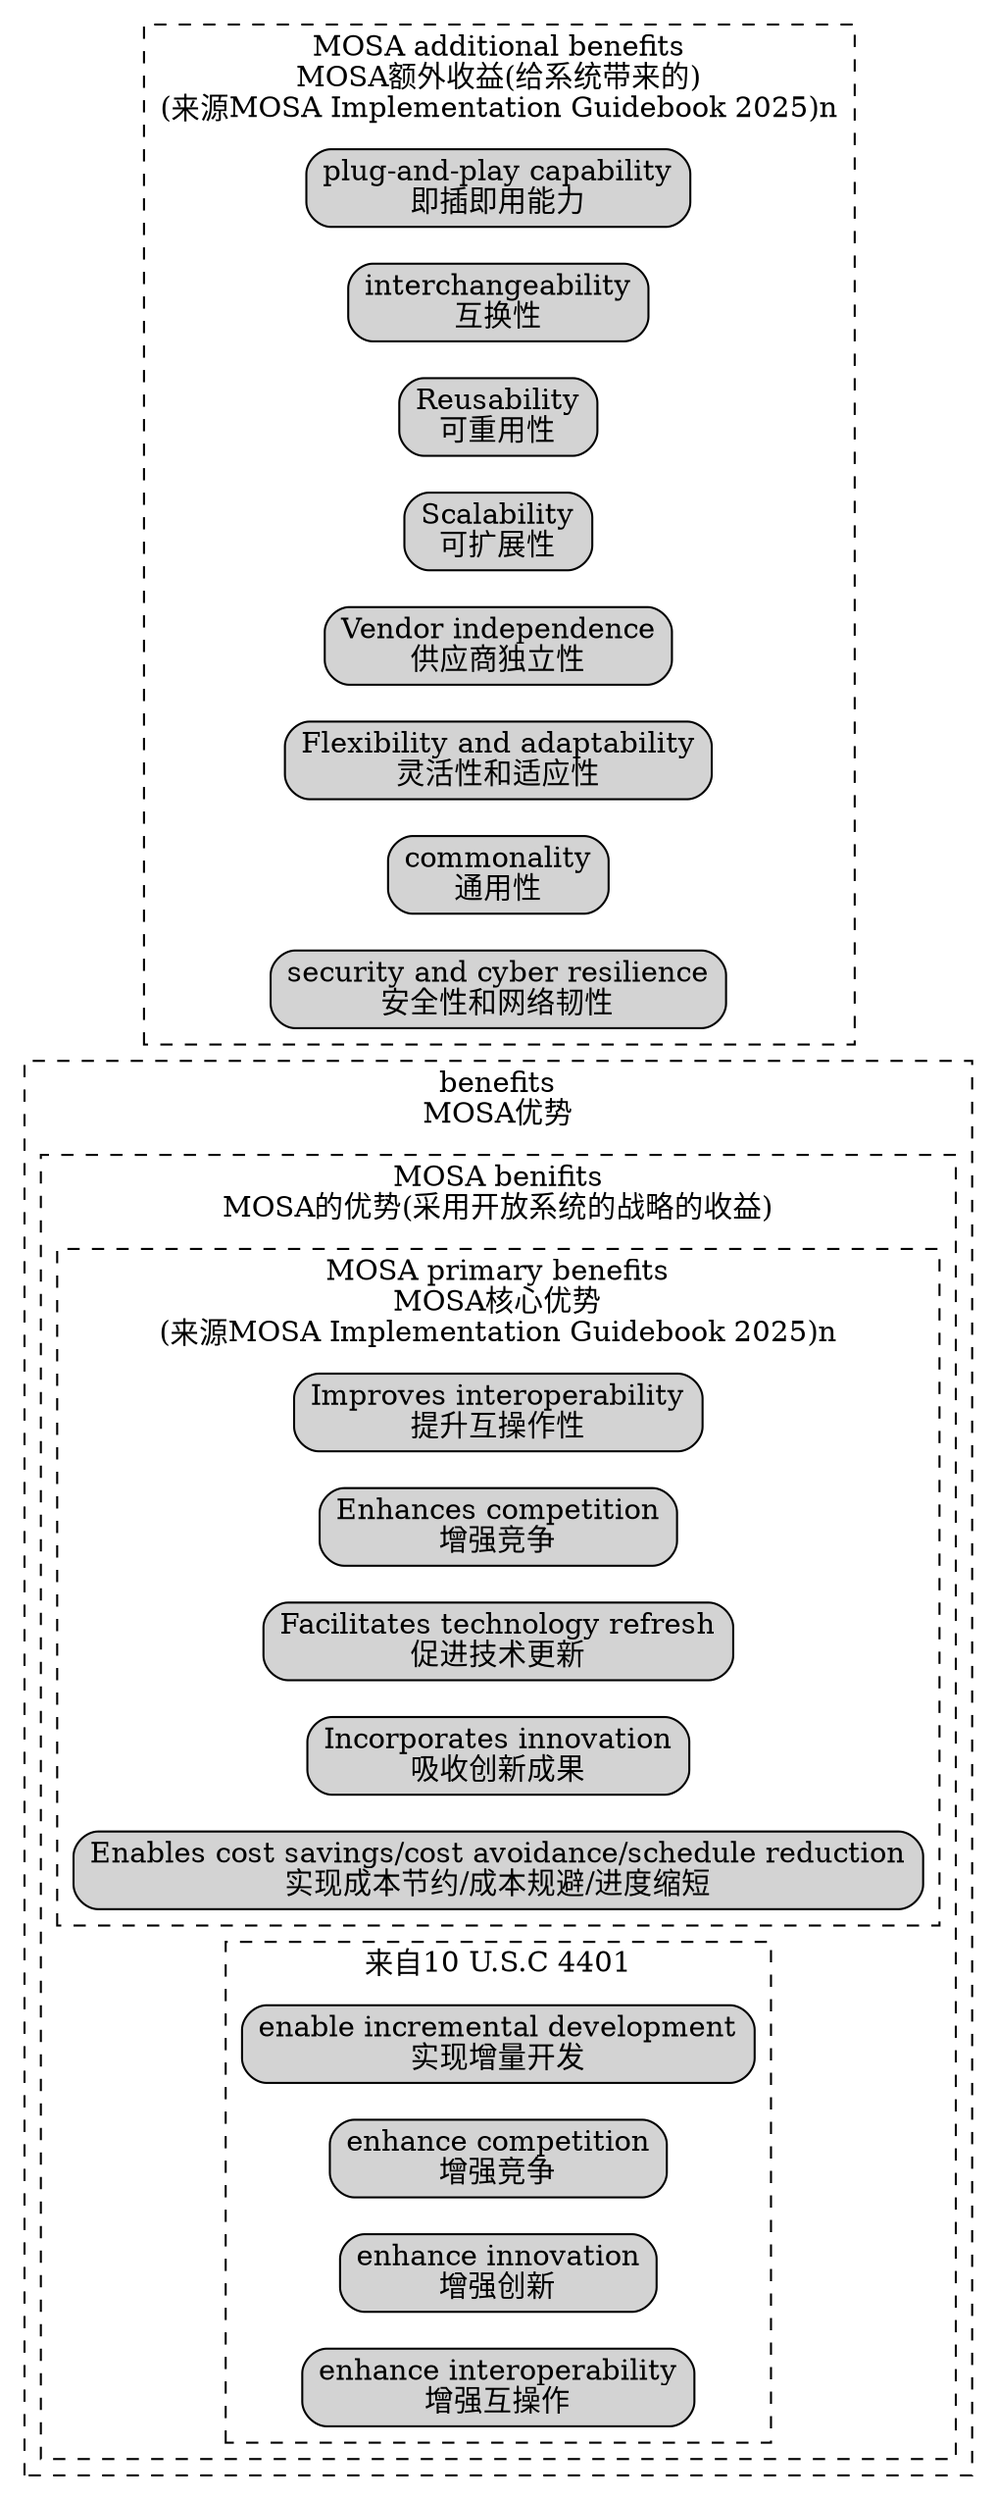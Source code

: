 digraph G {
  graph [rankdir=LR,compound=true];
  node [shape=box, style="rounded,filled"];
subgraph cluster_MOSA_benefits{
	label="benefits\nMOSA优势"
	style = dashed;
subgraph cluster_MOSA_benefits1{
	label="MOSA benifits\nMOSA的优势(采用开放系统的战略的收益)"
	style = dashed;
	
	subgraph cluster_MOSA_primary_benefits{
	label="MOSA primary benefits\nMOSA核心优势\n(来源MOSA Implementation Guidebook 2025)n"
	style = dashed;
	MOSA_Benefit1[label="Improves interoperability\n提升互操作性"]
	MOSA_Benefit2[label="Enhances competition\n增强竞争"]
	MOSA_Benefit3[label="Facilitates technology refresh\n促进技术更新"]
	MOSA_Benefit4[label="Incorporates innovation\n吸收创新成果"]
	MOSA_Benefit5[label="Enables cost savings/cost avoidance/schedule reduction\n实现成本节约/成本规避/进度缩短"]
	}
subgraph cluster_MOSA_benefits2{
	label="来自10 U.S.C 4401"
	style = dashed;
	MOSA_Benefit14[label="enable incremental development\n实现增量开发"]
	MOSA_Benefit15[label="enhance competition\n增强竞争"]
	MOSA_Benefit16[label="enhance innovation\n增强创新"]
	MOSA_Benefit17[label="enhance interoperability\n增强互操作"]
}
}
}
	subgraph cluster_MOSA_additional_benefits{
	label="MOSA additional benefits\nMOSA额外收益(给系统带来的)\n(来源MOSA Implementation Guidebook 2025)n"
	style = dashed;
	MOSA_Benefit6[label="plug-and-play capability\n即插即用能力"]
	MOSA_Benefit7[label="interchangeability\n互换性"]
	MOSA_Benefit8[label="Reusability\n可重用性"]
	MOSA_Benefit9[label="Scalability\n可扩展性"]
	MOSA_Benefit10[label="Vendor independence\n供应商独立性"]
	MOSA_Benefit11[label="Flexibility and adaptability\n灵活性和适应性"]
	MOSA_Benefit12[label="commonality\n通用性"]
	MOSA_Benefit13[label="security and cyber resilience\n安全性和网络韧性"]
	}
}

